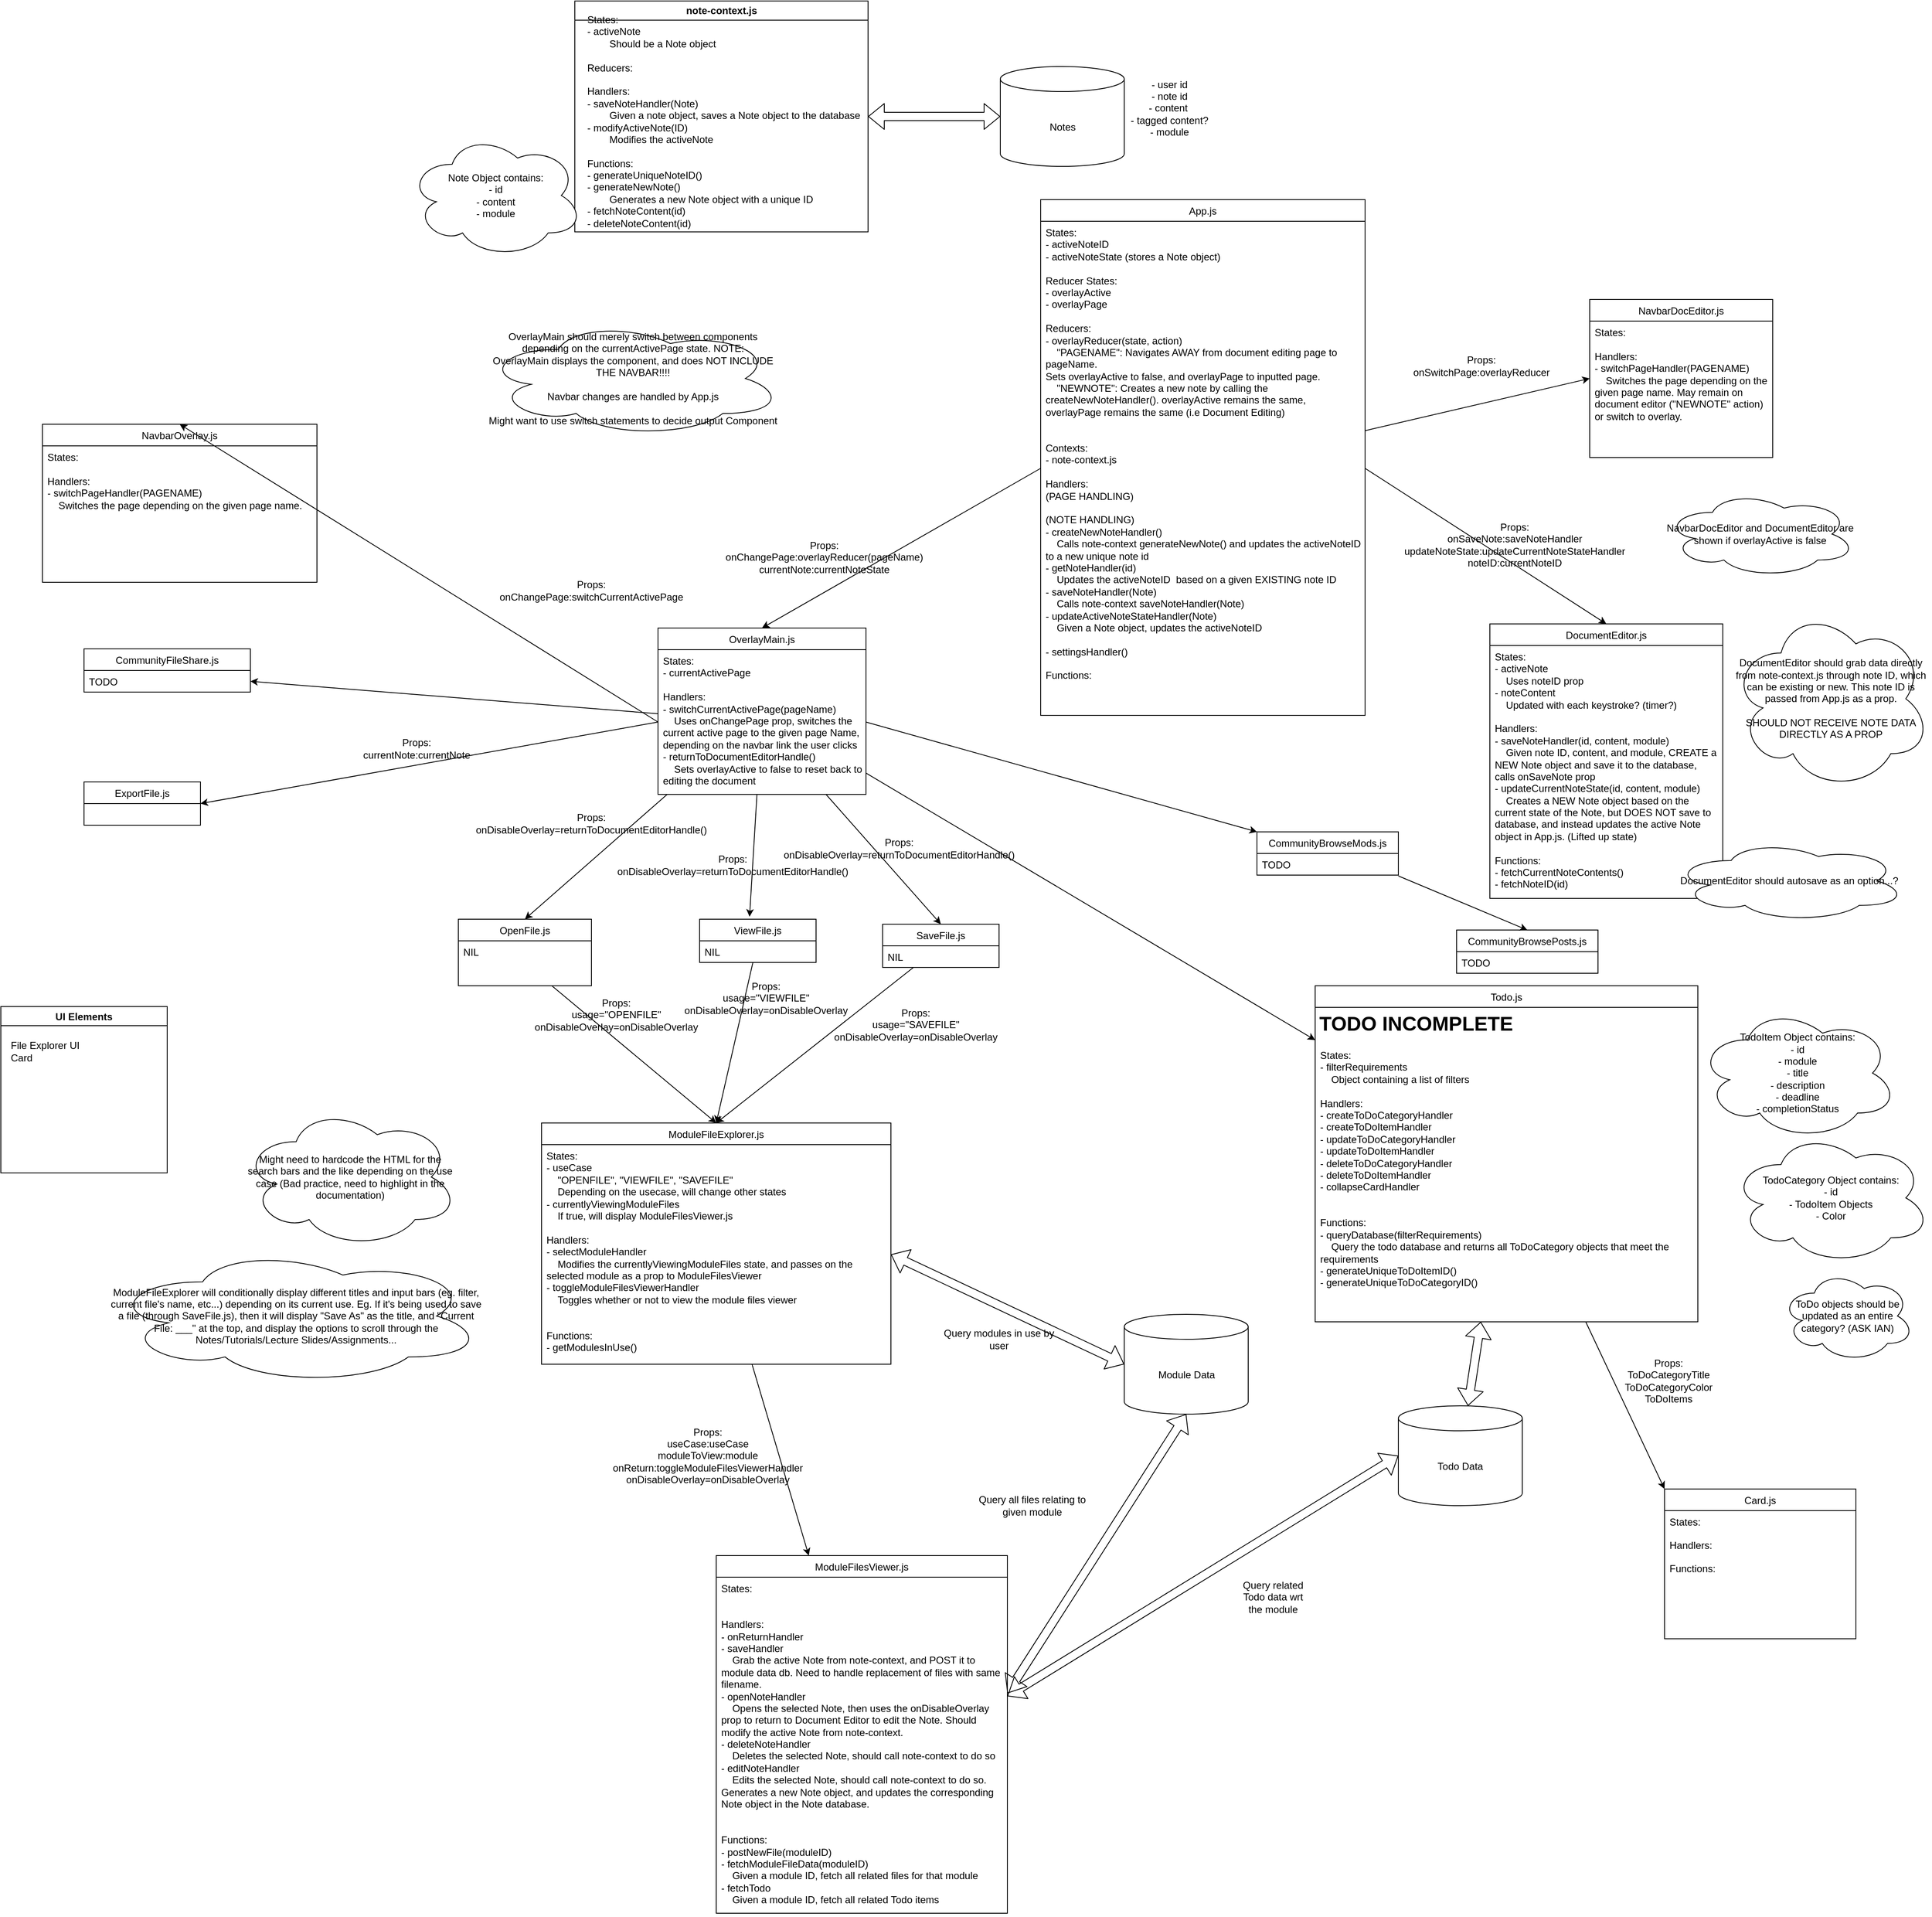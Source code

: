 <mxfile>
    <diagram id="097e-s0VUpdyl4n--xl8" name="Page-1">
        <mxGraphModel dx="2044" dy="1842" grid="1" gridSize="10" guides="1" tooltips="1" connect="1" arrows="1" fold="1" page="1" pageScale="1" pageWidth="827" pageHeight="1169" math="0" shadow="0">
            <root>
                <mxCell id="0"/>
                <mxCell id="1" parent="0"/>
                <mxCell id="6" value="App.js" style="swimlane;fontStyle=0;childLayout=stackLayout;horizontal=1;startSize=26;horizontalStack=0;resizeParent=1;resizeParentMax=0;resizeLast=0;collapsible=1;marginBottom=0;overflow=block;" parent="1" vertex="1">
                    <mxGeometry x="510" y="-320" width="390" height="620" as="geometry">
                        <mxRectangle x="354" y="50" width="70" height="26" as="alternateBounds"/>
                    </mxGeometry>
                </mxCell>
                <mxCell id="8" value="States:&#10;- activeNoteID&#10;- activeNoteState (stores a Note object)&#10;&#10;Reducer States:&#10;- overlayActive&#10;- overlayPage&#10;&#10;Reducers:&#10;- overlayReducer(state, action)&#10;    &quot;PAGENAME&quot;: Navigates AWAY from document editing page to pageName.&#10;Sets overlayActive to false, and overlayPage to inputted page.&#10;    &quot;NEWNOTE&quot;: Creates a new note by calling the createNewNoteHandler(). overlayActive remains the same, overlayPage remains the same (i.e Document Editing)&#10;&#10;&#10;Contexts:&#10;- note-context.js&#10;&#10;Handlers:&#10;(PAGE HANDLING)&#10;&#10;(NOTE HANDLING)&#10;- createNewNoteHandler()&#10;    Calls note-context generateNewNote() and updates the activeNoteID to a new unique note id&#10;- getNoteHandler(id)&#10;    Updates the activeNoteID  based on a given EXISTING note ID&#10;- saveNoteHandler(Note)&#10;    Calls note-context saveNoteHandler(Note)&#10;- updateActiveNoteStateHandler(Note)&#10;    Given a Note object, updates the activeNoteID &#10;    &#10;- settingsHandler()&#10;&#10;Functions:&#10;" style="text;strokeColor=none;fillColor=none;align=left;verticalAlign=top;spacingLeft=4;spacingRight=4;overflow=hidden;rotatable=0;points=[[0,0.5],[1,0.5]];portConstraint=eastwest;fontStyle=0;whiteSpace=wrap;" parent="6" vertex="1">
                    <mxGeometry y="26" width="390" height="594" as="geometry"/>
                </mxCell>
                <mxCell id="217" style="edgeStyle=none;html=1;entryX=0;entryY=0;entryDx=0;entryDy=0;" parent="1" source="38" target="213" edge="1">
                    <mxGeometry relative="1" as="geometry"/>
                </mxCell>
                <mxCell id="38" value="Todo.js" style="swimlane;fontStyle=0;childLayout=stackLayout;horizontal=1;startSize=26;horizontalStack=0;resizeParent=1;resizeParentMax=0;resizeLast=0;collapsible=1;marginBottom=0;" parent="1" vertex="1">
                    <mxGeometry x="840" y="625" width="460" height="404" as="geometry"/>
                </mxCell>
                <mxCell id="220" value="&lt;h1&gt;TODO INCOMPLETE&lt;/h1&gt;" style="text;html=1;strokeColor=none;fillColor=none;spacing=5;spacingTop=-20;whiteSpace=wrap;overflow=hidden;rounded=0;" parent="38" vertex="1">
                    <mxGeometry y="26" width="460" height="44" as="geometry"/>
                </mxCell>
                <mxCell id="39" value="States:&#10;- filterRequirements&#10;    Object containing a list of filters&#10;&#10;Handlers:&#10;- createToDoCategoryHandler&#10;- createToDoItemHandler&#10;- updateToDoCategoryHandler&#10;- updateToDoItemHandler&#10;- deleteToDoCategoryHandler&#10;- deleteToDoItemHandler&#10;- collapseCardHandler&#10;&#10;&#10;Functions:&#10;- queryDatabase(filterRequirements)&#10;    Query the todo database and returns all ToDoCategory objects that meet the requirements&#10;- generateUniqueToDoItemID()&#10;- generateUniqueToDoCategoryID()&#10;" style="text;strokeColor=none;fillColor=none;align=left;verticalAlign=top;spacingLeft=4;spacingRight=4;overflow=hidden;rotatable=0;points=[[0,0.5],[1,0.5]];portConstraint=eastwest;whiteSpace=wrap;" parent="38" vertex="1">
                    <mxGeometry y="70" width="460" height="334" as="geometry"/>
                </mxCell>
                <mxCell id="180" style="edgeStyle=none;html=1;" parent="1" source="46" target="50" edge="1">
                    <mxGeometry relative="1" as="geometry"/>
                </mxCell>
                <mxCell id="46" value="ModuleFileExplorer.js" style="swimlane;fontStyle=0;childLayout=stackLayout;horizontal=1;startSize=26;horizontalStack=0;resizeParent=1;resizeParentMax=0;resizeLast=0;collapsible=1;marginBottom=0;" parent="1" vertex="1">
                    <mxGeometry x="-90" y="790" width="420" height="290" as="geometry"/>
                </mxCell>
                <mxCell id="47" value="States:&#10;- useCase&#10;    &quot;OPENFILE&quot;, &quot;VIEWFILE&quot;, &quot;SAVEFILE&quot;&#10;    Depending on the usecase, will change other states&#10;- currentlyViewingModuleFiles&#10;    If true, will display ModuleFilesViewer.js&#10;&#10;Handlers:&#10;- selectModuleHandler&#10;    Modifies the currentlyViewingModuleFiles state, and passes on the selected module as a prop to ModuleFilesViewer&#10;- toggleModuleFilesViewerHandler&#10;    Toggles whether or not to view the module files viewer&#10;    &#10;&#10;Functions:&#10;- getModulesInUse()&#10;    &#10;    &#10;&#10;" style="text;strokeColor=none;fillColor=none;align=left;verticalAlign=top;spacingLeft=4;spacingRight=4;overflow=hidden;rotatable=0;points=[[0,0.5],[1,0.5]];portConstraint=eastwest;whiteSpace=wrap;" parent="46" vertex="1">
                    <mxGeometry y="26" width="420" height="264" as="geometry"/>
                </mxCell>
                <mxCell id="50" value="ModuleFilesViewer.js" style="swimlane;fontStyle=0;childLayout=stackLayout;horizontal=1;startSize=26;horizontalStack=0;resizeParent=1;resizeParentMax=0;resizeLast=0;collapsible=1;marginBottom=0;" parent="1" vertex="1">
                    <mxGeometry x="120" y="1310" width="350" height="430" as="geometry"/>
                </mxCell>
                <mxCell id="51" value="States:&#10;&#10;&#10;Handlers:&#10;- onReturnHandler&#10;- saveHandler&#10;    Grab the active Note from note-context, and POST it to module data db. Need to handle replacement of files with same filename.&#10;- openNoteHandler&#10;    Opens the selected Note, then uses the onDisableOverlay prop to return to Document Editor to edit the Note. Should modify the active Note from note-context.&#10;- deleteNoteHandler&#10;    Deletes the selected Note, should call note-context to do so&#10;- editNoteHandler&#10;    Edits the selected Note, should call note-context to do so. Generates a new Note object, and updates the corresponding Note object in the Note database.&#10;    &#10;&#10;Functions:&#10;- postNewFile(moduleID)&#10;- fetchModuleFileData(moduleID)&#10;    Given a module ID, fetch all related files for that module&#10;- fetchTodo&#10;    Given a module ID, fetch all related Todo items" style="text;strokeColor=none;fillColor=none;align=left;verticalAlign=top;spacingLeft=4;spacingRight=4;overflow=hidden;rotatable=0;points=[[0,0.5],[1,0.5]];portConstraint=eastwest;whiteSpace=wrap;" parent="50" vertex="1">
                    <mxGeometry y="26" width="350" height="404" as="geometry"/>
                </mxCell>
                <mxCell id="54" value="CommunityBrowseMods.js" style="swimlane;fontStyle=0;childLayout=stackLayout;horizontal=1;startSize=26;horizontalStack=0;resizeParent=1;resizeParentMax=0;resizeLast=0;collapsible=1;marginBottom=0;" parent="1" vertex="1">
                    <mxGeometry x="770" y="440" width="170" height="52" as="geometry"/>
                </mxCell>
                <mxCell id="55" value="TODO" style="text;strokeColor=none;fillColor=none;align=left;verticalAlign=top;spacingLeft=4;spacingRight=4;overflow=hidden;rotatable=0;points=[[0,0.5],[1,0.5]];portConstraint=eastwest;" parent="54" vertex="1">
                    <mxGeometry y="26" width="170" height="26" as="geometry"/>
                </mxCell>
                <mxCell id="58" value="CommunityBrowsePosts.js" style="swimlane;fontStyle=0;childLayout=stackLayout;horizontal=1;startSize=26;horizontalStack=0;resizeParent=1;resizeParentMax=0;resizeLast=0;collapsible=1;marginBottom=0;" parent="1" vertex="1">
                    <mxGeometry x="1010" y="558" width="170" height="52" as="geometry"/>
                </mxCell>
                <mxCell id="59" value="TODO" style="text;strokeColor=none;fillColor=none;align=left;verticalAlign=top;spacingLeft=4;spacingRight=4;overflow=hidden;rotatable=0;points=[[0,0.5],[1,0.5]];portConstraint=eastwest;" parent="58" vertex="1">
                    <mxGeometry y="26" width="170" height="26" as="geometry"/>
                </mxCell>
                <mxCell id="181" style="edgeStyle=none;html=1;entryX=0.5;entryY=0;entryDx=0;entryDy=0;" parent="1" source="63" target="128" edge="1">
                    <mxGeometry relative="1" as="geometry"/>
                </mxCell>
                <mxCell id="182" style="edgeStyle=none;html=1;entryX=0.429;entryY=-0.058;entryDx=0;entryDy=0;entryPerimeter=0;" parent="1" source="63" target="173" edge="1">
                    <mxGeometry relative="1" as="geometry"/>
                </mxCell>
                <mxCell id="183" style="edgeStyle=none;html=1;entryX=0.5;entryY=0;entryDx=0;entryDy=0;" parent="1" source="65" target="120" edge="1">
                    <mxGeometry relative="1" as="geometry"/>
                </mxCell>
                <mxCell id="203" style="edgeStyle=none;html=1;" parent="1" source="63" target="38" edge="1">
                    <mxGeometry relative="1" as="geometry"/>
                </mxCell>
                <mxCell id="63" value="OverlayMain.js" style="swimlane;fontStyle=0;childLayout=stackLayout;horizontal=1;startSize=26;horizontalStack=0;resizeParent=1;resizeParentMax=0;resizeLast=0;collapsible=1;marginBottom=0;" parent="1" vertex="1">
                    <mxGeometry x="50" y="195" width="250" height="200" as="geometry"/>
                </mxCell>
                <mxCell id="65" value="States:&#10;- currentActivePage&#10;&#10;Handlers:&#10;- switchCurrentActivePage(pageName)&#10;    Uses onChangePage prop, switches the current active page to the given page Name, depending on the navbar link the user clicks&#10;- returnToDocumentEditorHandle()&#10;    Sets overlayActive to false to reset back to editing the document&#10;&#10;Functions:" style="text;strokeColor=none;fillColor=none;align=left;verticalAlign=top;spacingLeft=4;spacingRight=4;overflow=hidden;rotatable=0;points=[[0,0.5],[1,0.5]];portConstraint=eastwest;whiteSpace=wrap;" parent="63" vertex="1">
                    <mxGeometry y="26" width="250" height="174" as="geometry"/>
                </mxCell>
                <mxCell id="67" value="DocumentEditor.js" style="swimlane;fontStyle=0;childLayout=stackLayout;horizontal=1;startSize=26;horizontalStack=0;resizeParent=1;resizeParentMax=0;resizeLast=0;collapsible=1;marginBottom=0;" parent="1" vertex="1">
                    <mxGeometry x="1050" y="190" width="280" height="330" as="geometry"/>
                </mxCell>
                <mxCell id="69" value="States:&#10;- activeNote&#10;    Uses noteID prop&#10;- noteContent&#10;    Updated with each keystroke? (timer?)&#10;&#10;Handlers:&#10;- saveNoteHandler(id, content, module)&#10;    Given note ID, content, and module, CREATE  a NEW Note object and save it to the database, calls onSaveNote prop&#10;- updateCurrentNoteState(id, content, module)&#10;    Creates a NEW Note object based on the current state of the Note, but DOES NOT save to database, and instead updates the active Note object in App.js. (Lifted up state)&#10;&#10;Functions:&#10;- fetchCurrentNoteContents()&#10;- fetchNoteID(id)" style="text;strokeColor=none;fillColor=none;align=left;verticalAlign=top;spacingLeft=4;spacingRight=4;overflow=hidden;rotatable=0;points=[[0,0.5],[1,0.5]];portConstraint=eastwest;whiteSpace=wrap;" parent="67" vertex="1">
                    <mxGeometry y="26" width="280" height="304" as="geometry"/>
                </mxCell>
                <mxCell id="71" style="edgeStyle=none;html=1;exitX=0;exitY=0.5;exitDx=0;exitDy=0;entryX=0.5;entryY=0;entryDx=0;entryDy=0;" parent="1" source="8" target="63" edge="1">
                    <mxGeometry relative="1" as="geometry"/>
                </mxCell>
                <mxCell id="72" style="edgeStyle=none;html=1;exitX=1;exitY=0.5;exitDx=0;exitDy=0;entryX=0.5;entryY=0;entryDx=0;entryDy=0;" parent="1" source="8" target="67" edge="1">
                    <mxGeometry relative="1" as="geometry"/>
                </mxCell>
                <mxCell id="73" value="NavbarOverlay.js" style="swimlane;fontStyle=0;childLayout=stackLayout;horizontal=1;startSize=26;horizontalStack=0;resizeParent=1;resizeParentMax=0;resizeLast=0;collapsible=1;marginBottom=0;" parent="1" vertex="1">
                    <mxGeometry x="-690" y="-50" width="330" height="190" as="geometry"/>
                </mxCell>
                <mxCell id="158" value="States:&#10;&#10;Handlers:&#10;- switchPageHandler(PAGENAME)&#10;    Switches the page depending on the given page name." style="text;strokeColor=none;fillColor=none;align=left;verticalAlign=top;spacingLeft=4;spacingRight=4;overflow=hidden;rotatable=0;points=[[0,0.5],[1,0.5]];portConstraint=eastwest;whiteSpace=wrap;" parent="73" vertex="1">
                    <mxGeometry y="26" width="330" height="164" as="geometry"/>
                </mxCell>
                <mxCell id="77" value="NavbarDocEditor.js" style="swimlane;fontStyle=0;childLayout=stackLayout;horizontal=1;startSize=26;horizontalStack=0;resizeParent=1;resizeParentMax=0;resizeLast=0;collapsible=1;marginBottom=0;" parent="1" vertex="1">
                    <mxGeometry x="1170" y="-200" width="220" height="190" as="geometry"/>
                </mxCell>
                <mxCell id="78" value="States:&#10;&#10;Handlers:&#10;- switchPageHandler(PAGENAME)&#10;    Switches the page depending on the given page name. May remain on document editor (&quot;NEWNOTE&quot; action) or switch to overlay." style="text;strokeColor=none;fillColor=none;align=left;verticalAlign=top;spacingLeft=4;spacingRight=4;overflow=hidden;rotatable=0;points=[[0,0.5],[1,0.5]];portConstraint=eastwest;whiteSpace=wrap;" parent="77" vertex="1">
                    <mxGeometry y="26" width="220" height="164" as="geometry"/>
                </mxCell>
                <mxCell id="81" style="edgeStyle=none;html=1;entryX=0;entryY=0.5;entryDx=0;entryDy=0;" parent="1" source="8" target="77" edge="1">
                    <mxGeometry relative="1" as="geometry"/>
                </mxCell>
                <mxCell id="82" style="edgeStyle=none;html=1;entryX=0.5;entryY=0;entryDx=0;entryDy=0;exitX=0;exitY=0.5;exitDx=0;exitDy=0;" parent="1" source="65" target="73" edge="1">
                    <mxGeometry relative="1" as="geometry"/>
                </mxCell>
                <mxCell id="104" style="edgeStyle=none;html=1;exitX=1;exitY=0.5;exitDx=0;exitDy=0;entryX=0.5;entryY=0;entryDx=0;entryDy=0;" parent="1" target="58" edge="1">
                    <mxGeometry relative="1" as="geometry">
                        <mxPoint x="940.0" y="493.0" as="sourcePoint"/>
                    </mxGeometry>
                </mxCell>
                <mxCell id="117" value="" style="shape=flexArrow;endArrow=classic;startArrow=classic;html=1;exitX=1;exitY=0.5;exitDx=0;exitDy=0;entryX=0;entryY=0.5;entryDx=0;entryDy=0;entryPerimeter=0;" parent="1" source="141" target="118" edge="1">
                    <mxGeometry width="100" height="100" relative="1" as="geometry">
                        <mxPoint x="410" y="30" as="sourcePoint"/>
                        <mxPoint x="410" y="-100" as="targetPoint"/>
                    </mxGeometry>
                </mxCell>
                <mxCell id="118" value="Notes" style="shape=cylinder3;whiteSpace=wrap;html=1;boundedLbl=1;backgroundOutline=1;size=15;" parent="1" vertex="1">
                    <mxGeometry x="461.5" y="-480" width="149" height="120" as="geometry"/>
                </mxCell>
                <mxCell id="119" value="- user id&lt;br&gt;- note id&lt;br&gt;- content&amp;nbsp;&lt;br&gt;- tagged content?&lt;br&gt;- module&lt;br&gt;" style="text;html=1;strokeColor=none;fillColor=none;align=center;verticalAlign=middle;whiteSpace=wrap;rounded=0;" parent="1" vertex="1">
                    <mxGeometry x="580" y="-440" width="170" height="20" as="geometry"/>
                </mxCell>
                <mxCell id="172" style="edgeStyle=none;html=1;entryX=0.5;entryY=0;entryDx=0;entryDy=0;" parent="1" source="120" target="46" edge="1">
                    <mxGeometry relative="1" as="geometry"/>
                </mxCell>
                <mxCell id="120" value="SaveFile.js" style="swimlane;fontStyle=0;childLayout=stackLayout;horizontal=1;startSize=26;horizontalStack=0;resizeParent=1;resizeParentMax=0;resizeLast=0;collapsible=1;marginBottom=0;" parent="1" vertex="1">
                    <mxGeometry x="320" y="551" width="140" height="52" as="geometry"/>
                </mxCell>
                <mxCell id="121" value="NIL&#10;" style="text;strokeColor=none;fillColor=none;align=left;verticalAlign=top;spacingLeft=4;spacingRight=4;overflow=hidden;rotatable=0;points=[[0,0.5],[1,0.5]];portConstraint=eastwest;" parent="120" vertex="1">
                    <mxGeometry y="26" width="140" height="26" as="geometry"/>
                </mxCell>
                <mxCell id="124" value="CommunityFileShare.js" style="swimlane;fontStyle=0;childLayout=stackLayout;horizontal=1;startSize=26;horizontalStack=0;resizeParent=1;resizeParentMax=0;resizeLast=0;collapsible=1;marginBottom=0;" parent="1" vertex="1">
                    <mxGeometry x="-640" y="220" width="200" height="52" as="geometry"/>
                </mxCell>
                <mxCell id="125" value="TODO" style="text;strokeColor=none;fillColor=none;align=left;verticalAlign=top;spacingLeft=4;spacingRight=4;overflow=hidden;rotatable=0;points=[[0,0.5],[1,0.5]];portConstraint=eastwest;" parent="124" vertex="1">
                    <mxGeometry y="26" width="200" height="26" as="geometry"/>
                </mxCell>
                <mxCell id="128" value="OpenFile.js" style="swimlane;fontStyle=0;childLayout=stackLayout;horizontal=1;startSize=26;horizontalStack=0;resizeParent=1;resizeParentMax=0;resizeLast=0;collapsible=1;marginBottom=0;" parent="1" vertex="1">
                    <mxGeometry x="-190" y="545" width="160" height="80" as="geometry">
                        <mxRectangle x="-250" y="490" width="90" height="26" as="alternateBounds"/>
                    </mxGeometry>
                </mxCell>
                <mxCell id="131" value="NIL" style="text;strokeColor=none;fillColor=none;align=left;verticalAlign=top;spacingLeft=4;spacingRight=4;overflow=hidden;rotatable=0;points=[[0,0.5],[1,0.5]];portConstraint=eastwest;" parent="128" vertex="1">
                    <mxGeometry y="26" width="160" height="54" as="geometry"/>
                </mxCell>
                <mxCell id="132" value="ExportFile.js" style="swimlane;fontStyle=0;childLayout=stackLayout;horizontal=1;startSize=26;horizontalStack=0;resizeParent=1;resizeParentMax=0;resizeLast=0;collapsible=1;marginBottom=0;" parent="1" vertex="1">
                    <mxGeometry x="-640" y="380" width="140" height="52" as="geometry"/>
                </mxCell>
                <mxCell id="136" style="edgeStyle=none;html=1;exitX=0;exitY=0.5;exitDx=0;exitDy=0;entryX=1;entryY=0.5;entryDx=0;entryDy=0;" parent="1" source="65" target="132" edge="1">
                    <mxGeometry relative="1" as="geometry"/>
                </mxCell>
                <mxCell id="137" style="edgeStyle=none;html=1;entryX=1;entryY=0.5;entryDx=0;entryDy=0;" parent="1" source="65" target="125" edge="1">
                    <mxGeometry relative="1" as="geometry"/>
                </mxCell>
                <mxCell id="141" value="note-context.js" style="swimlane;whiteSpace=wrap;" parent="1" vertex="1">
                    <mxGeometry x="-50" y="-558.75" width="352.5" height="277.5" as="geometry"/>
                </mxCell>
                <mxCell id="142" value="States:&lt;br&gt;- activeNote&lt;br&gt;&lt;span style=&quot;white-space: pre&quot;&gt;&#9;&lt;/span&gt;Should be a Note object&lt;br&gt;&lt;br&gt;Reducers:&lt;br&gt;&lt;br&gt;Handlers:&lt;br&gt;- saveNoteHandler(Note)&lt;br&gt;&lt;span style=&quot;white-space: pre&quot;&gt;&#9;&lt;/span&gt;Given a note object, saves a Note object to the database&lt;br&gt;- modifyActiveNote(ID)&lt;br&gt;&lt;span style=&quot;white-space: pre&quot;&gt;&#9;&lt;/span&gt;Modifies the activeNote&amp;nbsp;&lt;br&gt;&lt;br&gt;Functions:&lt;br&gt;- generateUniqueNoteID()&lt;br&gt;- generateNewNote()&lt;br&gt;&lt;span style=&quot;white-space: pre&quot;&gt;&#9;&lt;/span&gt;Generates a new Note object with a unique ID&lt;br&gt;- fetchNoteContent(id)&lt;br&gt;- deleteNoteContent(id)" style="text;html=1;align=left;verticalAlign=middle;resizable=0;points=[];autosize=1;strokeColor=none;" parent="141" vertex="1">
                    <mxGeometry x="12.5" y="15" width="340" height="260" as="geometry"/>
                </mxCell>
                <mxCell id="143" value="Props:&lt;br&gt;onSaveNote:saveNoteHandler&lt;br&gt;updateNoteState:updateCurrentNoteStateHandler&lt;br&gt;noteID:currentNoteID" style="text;html=1;strokeColor=none;fillColor=none;align=center;verticalAlign=middle;whiteSpace=wrap;rounded=0;" parent="1" vertex="1">
                    <mxGeometry x="990" y="70" width="180" height="50" as="geometry"/>
                </mxCell>
                <mxCell id="144" value="DocumentEditor should grab data directly from note-context.js through note ID, which can be existing or new. This note ID is passed from App.js as a prop.&lt;br&gt;&lt;br&gt;SHOULD NOT RECEIVE NOTE DATA DIRECTLY AS A PROP" style="ellipse;shape=cloud;html=1;whiteSpace=wrap;" parent="1" vertex="1">
                    <mxGeometry x="1340" y="170" width="240" height="220" as="geometry"/>
                </mxCell>
                <mxCell id="145" value="Note Object contains:&lt;br&gt;- id&lt;br&gt;- content&lt;br&gt;- module" style="ellipse;shape=cloud;whiteSpace=wrap;html=1;" parent="1" vertex="1">
                    <mxGeometry x="-250" y="-400" width="210" height="150" as="geometry"/>
                </mxCell>
                <mxCell id="148" value="Props:&lt;br&gt;onChangePage:overlayReducer(pageName)&lt;br&gt;currentNote:currentNoteState" style="text;html=1;strokeColor=none;fillColor=none;align=center;verticalAlign=middle;whiteSpace=wrap;rounded=0;" parent="1" vertex="1">
                    <mxGeometry x="230" y="100" width="40" height="20" as="geometry"/>
                </mxCell>
                <mxCell id="149" value="OverlayMain should merely switch between components depending on the currentActivePage state. NOTE:&lt;br&gt;OverlayMain displays the component, and does NOT INCLUDE THE NAVBAR!!!!&lt;br&gt;&lt;br&gt;Navbar changes are handled by App.js&lt;br&gt;&lt;br&gt;Might want to use switch statements to decide output Component" style="ellipse;shape=cloud;whiteSpace=wrap;html=1;" parent="1" vertex="1">
                    <mxGeometry x="-160" y="-175" width="360" height="140" as="geometry"/>
                </mxCell>
                <mxCell id="150" value="NavbarDocEditor and DocumentEditor are shown if overlayActive is false" style="ellipse;shape=cloud;whiteSpace=wrap;html=1;" parent="1" vertex="1">
                    <mxGeometry x="1260" y="30" width="230" height="104" as="geometry"/>
                </mxCell>
                <mxCell id="152" value="Props:&lt;br&gt;onChangePage:switchCurrentActivePage" style="text;html=1;strokeColor=none;fillColor=none;align=center;verticalAlign=middle;whiteSpace=wrap;rounded=0;" parent="1" vertex="1">
                    <mxGeometry x="-50" y="140" width="40" height="20" as="geometry"/>
                </mxCell>
                <mxCell id="153" value="Props:&lt;br&gt;onSwitchPage:overlayReducer" style="text;html=1;strokeColor=none;fillColor=none;align=center;verticalAlign=middle;whiteSpace=wrap;rounded=0;" parent="1" vertex="1">
                    <mxGeometry x="1020" y="-130" width="40" height="20" as="geometry"/>
                </mxCell>
                <mxCell id="159" value="Props:&lt;br&gt;currentNote:currentNote" style="text;html=1;strokeColor=none;fillColor=none;align=center;verticalAlign=middle;whiteSpace=wrap;rounded=0;" parent="1" vertex="1">
                    <mxGeometry x="-260" y="330" width="40" height="20" as="geometry"/>
                </mxCell>
                <mxCell id="162" value="Module Data" style="shape=cylinder3;whiteSpace=wrap;html=1;boundedLbl=1;backgroundOutline=1;size=15;" parent="1" vertex="1">
                    <mxGeometry x="610.5" y="1020" width="149" height="120" as="geometry"/>
                </mxCell>
                <mxCell id="167" style="edgeStyle=none;html=1;exitX=1;exitY=0.5;exitDx=0;exitDy=0;entryX=0;entryY=0;entryDx=0;entryDy=0;" parent="1" source="65" target="54" edge="1">
                    <mxGeometry relative="1" as="geometry"/>
                </mxCell>
                <mxCell id="168" value="UI Elements" style="swimlane;" parent="1" vertex="1">
                    <mxGeometry x="-740" y="650" width="200" height="200" as="geometry"/>
                </mxCell>
                <mxCell id="169" value="File Explorer UI&lt;br&gt;Card" style="text;html=1;strokeColor=none;fillColor=none;align=left;verticalAlign=middle;whiteSpace=wrap;rounded=0;" parent="168" vertex="1">
                    <mxGeometry x="10" y="44" width="120" height="20" as="geometry"/>
                </mxCell>
                <mxCell id="178" style="edgeStyle=none;html=1;entryX=0.5;entryY=0;entryDx=0;entryDy=0;" parent="1" source="173" target="46" edge="1">
                    <mxGeometry relative="1" as="geometry"/>
                </mxCell>
                <mxCell id="173" value="ViewFile.js" style="swimlane;fontStyle=0;childLayout=stackLayout;horizontal=1;startSize=26;horizontalStack=0;resizeParent=1;resizeParentMax=0;resizeLast=0;collapsible=1;marginBottom=0;" parent="1" vertex="1">
                    <mxGeometry x="100" y="545" width="140" height="52" as="geometry"/>
                </mxCell>
                <mxCell id="174" value="NIL" style="text;strokeColor=none;fillColor=none;align=left;verticalAlign=top;spacingLeft=4;spacingRight=4;overflow=hidden;rotatable=0;points=[[0,0.5],[1,0.5]];portConstraint=eastwest;" parent="173" vertex="1">
                    <mxGeometry y="26" width="140" height="26" as="geometry"/>
                </mxCell>
                <mxCell id="179" style="edgeStyle=none;html=1;entryX=0.5;entryY=0;entryDx=0;entryDy=0;" parent="1" source="131" target="46" edge="1">
                    <mxGeometry relative="1" as="geometry"/>
                </mxCell>
                <mxCell id="184" value="ModuleFileExplorer will conditionally display different titles and input bars (eg. filter, current file's name, etc...) depending on its current use. Eg. If it's being used to save a file (through SaveFile.js), then it will display &quot;Save As&quot; as the title, and &quot;Current File: ___&quot; at the top, and display the options to scroll through the Notes/Tutorials/Lecture Slides/Assignments..." style="ellipse;shape=cloud;whiteSpace=wrap;html=1;" parent="1" vertex="1">
                    <mxGeometry x="-610" y="940" width="450" height="164" as="geometry"/>
                </mxCell>
                <mxCell id="186" value="Props:&lt;br&gt;usage=&quot;OPENFILE&quot;&lt;br&gt;onDisableOverlay=onDisableOverlay" style="text;html=1;strokeColor=none;fillColor=none;align=center;verticalAlign=middle;whiteSpace=wrap;rounded=0;" parent="1" vertex="1">
                    <mxGeometry x="-20" y="650" width="40" height="20" as="geometry"/>
                </mxCell>
                <mxCell id="187" value="Props:&lt;br&gt;usage=&quot;VIEWFILE&quot;&lt;br&gt;onDisableOverlay=onDisableOverlay" style="text;html=1;strokeColor=none;fillColor=none;align=center;verticalAlign=middle;whiteSpace=wrap;rounded=0;" parent="1" vertex="1">
                    <mxGeometry x="160" y="630" width="40" height="20" as="geometry"/>
                </mxCell>
                <mxCell id="188" value="Props:&lt;br&gt;usage=&quot;SAVEFILE&quot;&lt;br&gt;onDisableOverlay=onDisableOverlay" style="text;html=1;strokeColor=none;fillColor=none;align=center;verticalAlign=middle;whiteSpace=wrap;rounded=0;" parent="1" vertex="1">
                    <mxGeometry x="340" y="662" width="40" height="20" as="geometry"/>
                </mxCell>
                <mxCell id="189" value="Might need to hardcode the HTML for the search bars and the like depending on the use case (Bad practice, need to highlight in the documentation)" style="ellipse;shape=cloud;whiteSpace=wrap;html=1;" parent="1" vertex="1">
                    <mxGeometry x="-450" y="770" width="260" height="170" as="geometry"/>
                </mxCell>
                <mxCell id="160" value="DocumentEditor should autosave as an option...?" style="ellipse;shape=cloud;whiteSpace=wrap;html=1;" parent="1" vertex="1">
                    <mxGeometry x="1270" y="450" width="280" height="98" as="geometry"/>
                </mxCell>
                <mxCell id="190" value="" style="shape=flexArrow;endArrow=classic;startArrow=classic;html=1;exitX=1;exitY=0.5;exitDx=0;exitDy=0;entryX=0;entryY=0.5;entryDx=0;entryDy=0;entryPerimeter=0;" parent="1" source="47" target="162" edge="1">
                    <mxGeometry width="100" height="100" relative="1" as="geometry">
                        <mxPoint x="359.0" y="1059.5" as="sourcePoint"/>
                        <mxPoint x="467.5" y="984.5" as="targetPoint"/>
                    </mxGeometry>
                </mxCell>
                <mxCell id="191" value="" style="shape=flexArrow;endArrow=classic;startArrow=classic;html=1;exitX=1;exitY=0.385;exitDx=0;exitDy=0;exitPerimeter=0;entryX=0.5;entryY=1;entryDx=0;entryDy=0;entryPerimeter=0;" parent="1" source="50" target="162" edge="1">
                    <mxGeometry width="100" height="100" relative="1" as="geometry">
                        <mxPoint x="320" y="1355" as="sourcePoint"/>
                        <mxPoint x="441" y="1287" as="targetPoint"/>
                    </mxGeometry>
                </mxCell>
                <mxCell id="192" value="Query all files relating to given module&lt;br&gt;" style="text;html=1;strokeColor=none;fillColor=none;align=center;verticalAlign=middle;whiteSpace=wrap;rounded=0;" parent="1" vertex="1">
                    <mxGeometry x="420" y="1240" width="160" height="20" as="geometry"/>
                </mxCell>
                <mxCell id="193" value="Query modules in use by user" style="text;html=1;strokeColor=none;fillColor=none;align=center;verticalAlign=middle;whiteSpace=wrap;rounded=0;" parent="1" vertex="1">
                    <mxGeometry x="380" y="1040" width="160" height="20" as="geometry"/>
                </mxCell>
                <mxCell id="194" value="Todo Data" style="shape=cylinder3;whiteSpace=wrap;html=1;boundedLbl=1;backgroundOutline=1;size=15;" parent="1" vertex="1">
                    <mxGeometry x="940" y="1130" width="149" height="120" as="geometry"/>
                </mxCell>
                <mxCell id="195" value="Props:&lt;br&gt;useCase:useCase&lt;br&gt;moduleToView:module&lt;br&gt;onReturn:toggleModuleFilesViewerHandler&lt;br&gt;onDisableOverlay=onDisableOverlay" style="text;html=1;strokeColor=none;fillColor=none;align=center;verticalAlign=middle;whiteSpace=wrap;rounded=0;" parent="1" vertex="1">
                    <mxGeometry x="70" y="1180" width="80" height="20" as="geometry"/>
                </mxCell>
                <mxCell id="198" value="Props:&lt;br&gt;onDisableOverlay=returnToDocumentEditorHandle()" style="text;html=1;strokeColor=none;fillColor=none;align=center;verticalAlign=middle;whiteSpace=wrap;rounded=0;" parent="1" vertex="1">
                    <mxGeometry x="-50" y="420" width="40" height="20" as="geometry"/>
                </mxCell>
                <mxCell id="199" value="Props:&lt;br&gt;onDisableOverlay=returnToDocumentEditorHandle()" style="text;html=1;strokeColor=none;fillColor=none;align=center;verticalAlign=middle;whiteSpace=wrap;rounded=0;" parent="1" vertex="1">
                    <mxGeometry x="120" y="470" width="40" height="20" as="geometry"/>
                </mxCell>
                <mxCell id="200" value="Props:&lt;br&gt;onDisableOverlay=returnToDocumentEditorHandle()" style="text;html=1;strokeColor=none;fillColor=none;align=center;verticalAlign=middle;whiteSpace=wrap;rounded=0;" parent="1" vertex="1">
                    <mxGeometry x="320" y="450" width="40" height="20" as="geometry"/>
                </mxCell>
                <mxCell id="201" value="" style="shape=flexArrow;endArrow=classic;startArrow=classic;html=1;exitX=1;exitY=0.354;exitDx=0;exitDy=0;exitPerimeter=0;entryX=0;entryY=0.5;entryDx=0;entryDy=0;entryPerimeter=0;" parent="1" source="51" target="194" edge="1">
                    <mxGeometry width="100" height="100" relative="1" as="geometry">
                        <mxPoint x="460" y="1443.2" as="sourcePoint"/>
                        <mxPoint x="695" y="1150" as="targetPoint"/>
                    </mxGeometry>
                </mxCell>
                <mxCell id="202" value="Query related Todo data wrt the module" style="text;html=1;strokeColor=none;fillColor=none;align=center;verticalAlign=middle;whiteSpace=wrap;rounded=0;" parent="1" vertex="1">
                    <mxGeometry x="752" y="1350" width="75" height="20" as="geometry"/>
                </mxCell>
                <mxCell id="207" value="" style="shape=flexArrow;endArrow=classic;startArrow=classic;html=1;" parent="1" source="194" target="38" edge="1">
                    <mxGeometry width="100" height="100" relative="1" as="geometry">
                        <mxPoint x="1000" y="1070" as="sourcePoint"/>
                        <mxPoint x="970" y="910" as="targetPoint"/>
                    </mxGeometry>
                </mxCell>
                <mxCell id="209" value="TodoItem Object contains:&lt;br&gt;- id&lt;br&gt;- module&lt;br&gt;- title&lt;br&gt;- description&lt;br&gt;- deadline&lt;br&gt;- completionStatus" style="ellipse;shape=cloud;whiteSpace=wrap;html=1;" parent="1" vertex="1">
                    <mxGeometry x="1300" y="650" width="240" height="160" as="geometry"/>
                </mxCell>
                <mxCell id="212" value="TodoCategory Object contains:&lt;br&gt;- id&lt;br&gt;- TodoItem Objects&lt;br&gt;- Color" style="ellipse;shape=cloud;whiteSpace=wrap;html=1;" parent="1" vertex="1">
                    <mxGeometry x="1340" y="800" width="240" height="160" as="geometry"/>
                </mxCell>
                <mxCell id="213" value="Card.js" style="swimlane;fontStyle=0;childLayout=stackLayout;horizontal=1;startSize=26;horizontalStack=0;resizeParent=1;resizeParentMax=0;resizeLast=0;collapsible=1;marginBottom=0;" parent="1" vertex="1">
                    <mxGeometry x="1260" y="1230" width="230" height="180" as="geometry"/>
                </mxCell>
                <mxCell id="214" value="States:&#10;&#10;Handlers:&#10;&#10;Functions:&#10;" style="text;strokeColor=none;fillColor=none;align=left;verticalAlign=top;spacingLeft=4;spacingRight=4;overflow=hidden;rotatable=0;points=[[0,0.5],[1,0.5]];portConstraint=eastwest;" parent="213" vertex="1">
                    <mxGeometry y="26" width="230" height="154" as="geometry"/>
                </mxCell>
                <mxCell id="218" value="Props:&lt;br&gt;ToDoCategoryTitle&lt;br&gt;ToDoCategoryColor&lt;br&gt;ToDoItems" style="text;html=1;strokeColor=none;fillColor=none;align=center;verticalAlign=middle;whiteSpace=wrap;rounded=0;" parent="1" vertex="1">
                    <mxGeometry x="1180" y="1090" width="170" height="20" as="geometry"/>
                </mxCell>
                <mxCell id="219" value="ToDo objects should be updated as an entire category? (ASK IAN)" style="ellipse;shape=cloud;whiteSpace=wrap;html=1;" parent="1" vertex="1">
                    <mxGeometry x="1400" y="967" width="160" height="110" as="geometry"/>
                </mxCell>
            </root>
        </mxGraphModel>
    </diagram>
</mxfile>
